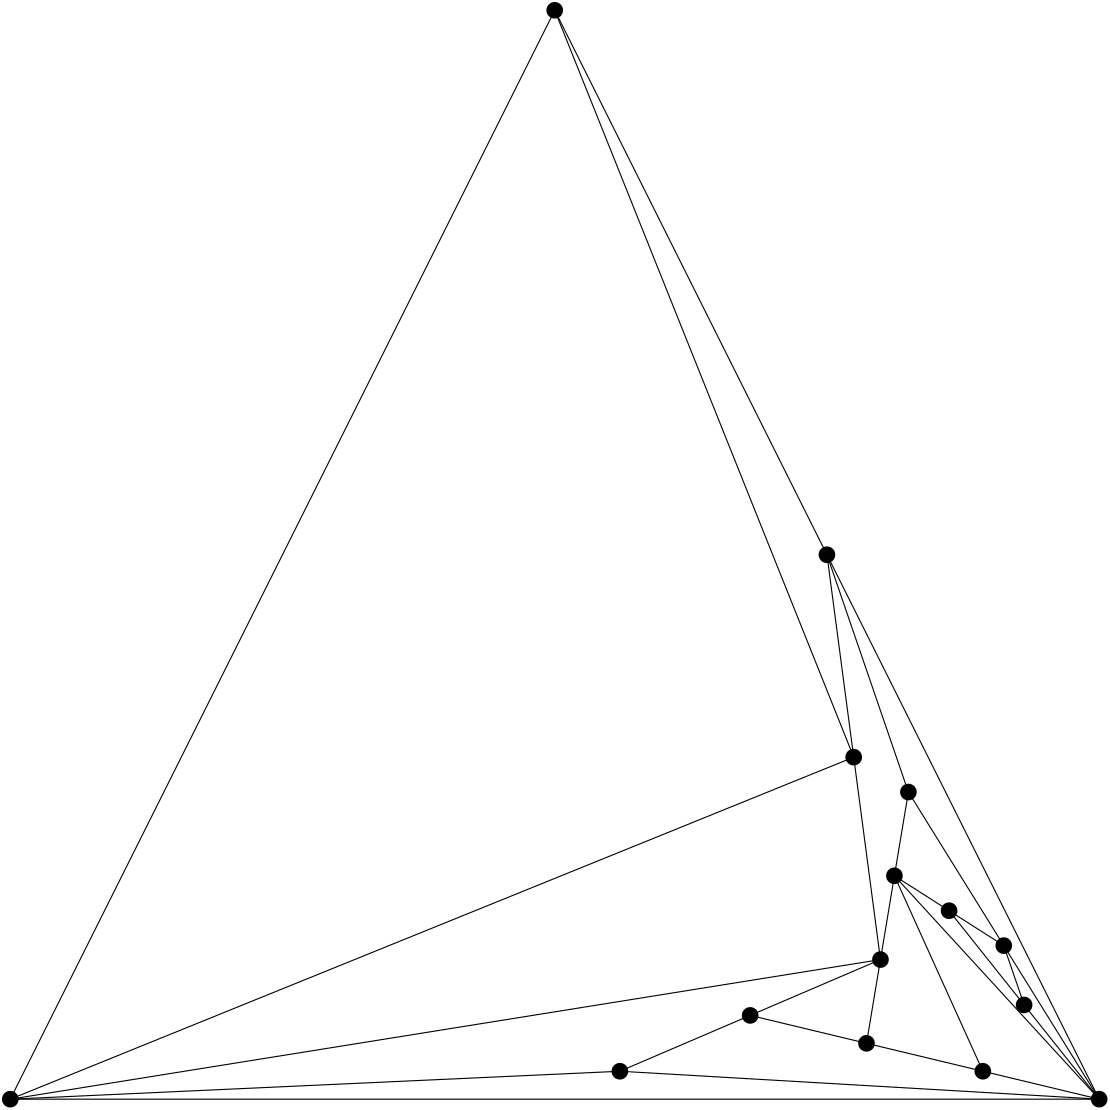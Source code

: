<?xml version="1.0"?>
			<!DOCTYPE ipe SYSTEM "ipe.dtd">
			<ipe version="70005" creator="Ipe 7.1.4">
			<info created="D:20150825115823" modified="D:20150825115852"/>
					<ipestyle name="basic">
		<symbol name="arrow/arc(spx)">
		<path stroke="sym-stroke" fill="sym-stroke" pen="sym-pen">
		0 0 m
		-1 0.333 l
		-1 -0.333 l
		h
		</path>
		</symbol>
		<symbol name="arrow/farc(spx)">
		<path stroke="sym-stroke" fill="white" pen="sym-pen">
		0 0 m
		-1 0.333 l
		-1 -0.333 l
		h
		</path>
		</symbol>
		<symbol name="mark/circle(sx)" transformations="translations">
		<path fill="sym-stroke">
		0.6 0 0 0.6 0 0 e
		0.4 0 0 0.4 0 0 e
		</path>
		</symbol>
		<symbol name="mark/disk(sx)" transformations="translations">
		<path fill="sym-stroke">
		0.6 0 0 0.6 0 0 e
		</path>
		</symbol>
		<symbol name="mark/fdisk(sfx)" transformations="translations">
		<group>
		<path fill="sym-fill">
		0.5 0 0 0.5 0 0 e
		</path>
		<path fill="sym-stroke" fillrule="eofill">
		0.6 0 0 0.6 0 0 e
		0.4 0 0 0.4 0 0 e
		</path>
		</group>
		</symbol>
		<symbol name="mark/box(sx)" transformations="translations">
		<path fill="sym-stroke" fillrule="eofill">
		-0.6 -0.6 m
		0.6 -0.6 l
		0.6 0.6 l
		-0.6 0.6 l
		h
		-0.4 -0.4 m
		0.4 -0.4 l
		0.4 0.4 l
		-0.4 0.4 l
		h
		</path>
		</symbol>
		<symbol name="mark/square(sx)" transformations="translations">
		<path fill="sym-stroke">
		-0.6 -0.6 m
		0.6 -0.6 l
		0.6 0.6 l
		-0.6 0.6 l
		h
		</path>
		</symbol>
		<symbol name="mark/fsquare(sfx)" transformations="translations">
		<group>
		<path fill="sym-fill">
		-0.5 -0.5 m
		0.5 -0.5 l
		0.5 0.5 l
		-0.5 0.5 l
		h
		</path>
		<path fill="sym-stroke" fillrule="eofill">
		-0.6 -0.6 m
		0.6 -0.6 l
		0.6 0.6 l
		-0.6 0.6 l
		h
		-0.4 -0.4 m
		0.4 -0.4 l
		0.4 0.4 l
		-0.4 0.4 l
		h
		</path>
		</group>
		</symbol>
		<symbol name="mark/cross(sx)" transformations="translations">
		<group>
		<path fill="sym-stroke">
		-0.43 -0.57 m
		0.57 0.43 l
		0.43 0.57 l
		-0.57 -0.43 l
		h
		</path>
		<path fill="sym-stroke">
		-0.43 0.57 m
		0.57 -0.43 l
		0.43 -0.57 l
		-0.57 0.43 l
		h
		</path>
		</group>
		</symbol>
		<symbol name="arrow/fnormal(spx)">
		<path stroke="sym-stroke" fill="white" pen="sym-pen">
		0 0 m
		-1 0.333 l
		-1 -0.333 l
		h
		</path>
		</symbol>
		<symbol name="arrow/pointed(spx)">
		<path stroke="sym-stroke" fill="sym-stroke" pen="sym-pen">
		0 0 m
		-1 0.333 l
		-0.8 0 l
		-1 -0.333 l
		h
		</path>
		</symbol>
		<symbol name="arrow/fpointed(spx)">
		<path stroke="sym-stroke" fill="white" pen="sym-pen">
		0 0 m
		-1 0.333 l
		-0.8 0 l
		-1 -0.333 l
		h
		</path>
		</symbol>
		<symbol name="arrow/linear(spx)">
		<path stroke="sym-stroke" pen="sym-pen">
		-1 0.333 m
		0 0 l
		-1 -0.333 l
		</path>
		</symbol>
		<symbol name="arrow/fdouble(spx)">
		<path stroke="sym-stroke" fill="white" pen="sym-pen">
		0 0 m
		-1 0.333 l
		-1 -0.333 l
		h
		-1 0 m
		-2 0.333 l
		-2 -0.333 l
		h
		</path>
		</symbol>
		<symbol name="arrow/double(spx)">
		<path stroke="sym-stroke" fill="sym-stroke" pen="sym-pen">
		0 0 m
		-1 0.333 l
		-1 -0.333 l
		h
		-1 0 m
		-2 0.333 l
		-2 -0.333 l
		h
		</path>
		</symbol>
		<pen name="heavier" value="0.8"/>
		<pen name="fat" value="1.2"/>
		<pen name="ultrafat" value="2"/>
		<symbolsize name="large" value="5"/>
		<symbolsize name="small" value="2"/>
		<symbolsize name="tiny" value="1.1"/>
		<arrowsize name="large" value="10"/>
		<arrowsize name="small" value="5"/>
		<arrowsize name="tiny" value="3"/>
		<color name="red" value="1 0 0"/>
		<color name="green" value="0 1 0"/>
		<color name="blue" value="0 0 1"/>
		<color name="yellow" value="1 1 0"/>
		<color name="orange" value="1 0.647 0"/>
		<color name="gold" value="1 0.843 0"/>
		<color name="purple" value="0.627 0.125 0.941"/>
		<color name="gray" value="0.745"/>
		<color name="brown" value="0.647 0.165 0.165"/>
		<color name="navy" value="0 0 0.502"/>
		<color name="pink" value="1 0.753 0.796"/>
		<color name="seagreen" value="0.18 0.545 0.341"/>
		<color name="turquoise" value="0.251 0.878 0.816"/>
		<color name="violet" value="0.933 0.51 0.933"/>
		<color name="darkblue" value="0 0 0.545"/>
		<color name="darkcyan" value="0 0.545 0.545"/>
		<color name="darkgray" value="0.663"/>
		<color name="darkgreen" value="0 0.392 0"/>
		<color name="darkmagenta" value="0.545 0 0.545"/>
		<color name="darkorange" value="1 0.549 0"/>
		<color name="darkred" value="0.545 0 0"/>
		<color name="lightblue" value="0.678 0.847 0.902"/>
		<color name="lightcyan" value="0.878 1 1"/>
		<color name="lightgray" value="0.827"/>
		<color name="lightgreen" value="0.565 0.933 0.565"/>
		<color name="lightyellow" value="1 1 0.878"/>
		<dashstyle name="dashed" value="[4] 0"/>
		<dashstyle name="dotted" value="[1 3] 0"/>
		<dashstyle name="dash dotted" value="[4 2 1 2] 0"/>
		<dashstyle name="dash dot dotted" value="[4 2 1 2 1 2] 0"/>
		<textsize name="large" value="\large"/>
		<textsize name="Large" value="\Large"/>
		<textsize name="LARGE" value="\LARGE"/>
		<textsize name="huge" value="\huge"/>
		<textsize name="Huge" value="\Huge"/>
		<textsize name="small" value="\small"/>
		<textsize name="footnote" value="\footnotesize"/>
		<textsize name="tiny" value="\tiny"/>
		<textstyle name="center" begin="\begin{center}" end="\end{center}"/>
		<textstyle name="itemize" begin="\begin{itemize}" end="\end{itemize}"/>
		<textstyle name="item" begin="\begin{itemize}\item{}" end="\end{itemize}"/>
		<gridsize name="4 pts" value="4"/>
		<gridsize name="8 pts (~3 mm)" value="8"/>
		<gridsize name="16 pts (~6 mm)" value="16"/>
		<gridsize name="32 pts (~12 mm)" value="32"/>
		<gridsize name="10 pts (~3.5 mm)" value="10"/>
		<gridsize name="20 pts (~7 mm)" value="20"/>
		<gridsize name="14 pts (~5 mm)" value="14"/>
		<gridsize name="28 pts (~10 mm)" value="28"/>
		<gridsize name="56 pts (~20 mm)" value="56"/>
		<anglesize name="90 deg" value="90"/>
		<anglesize name="60 deg" value="60"/>
		<anglesize name="45 deg" value="45"/>
		<anglesize name="30 deg" value="30"/>
		<anglesize name="22.5 deg" value="22.5"/>
		<tiling name="falling" angle="-60" step="4" width="1"/>
		<tiling name="rising" angle="30" step="4" width="1"/>
		</ipestyle>
<page>
			<layer name="alpha"/>
			<layer name="beta"/>
			<view layers="alpha beta" active="alpha"/>
<path layer="beta" stroke="black">
319.452991452991 110.051282051282 m
492.000000000000 100.000000000000 l
</path>
<path layer="beta" stroke="black">
319.452991452991 110.051282051282 m
100.000000000000 100.000000000000 l
</path>
<path layer="beta" stroke="black">
319.452991452991 110.051282051282 m
366.358974358974 130.153846153846 l
</path>
<path layer="beta" stroke="black">
413.264957264957 150.256410256410 m
100.000000000000 100.000000000000 l
</path>
<path layer="beta" stroke="black">
413.264957264957 150.256410256410 m
403.632478632478 223.128205128205 l
</path>
<path layer="beta" stroke="black">
413.264957264957 150.256410256410 m
366.358974358974 130.153846153846 l
</path>
<path layer="beta" stroke="black">
413.264957264957 150.256410256410 m
418.290598290598 180.410256410257 l
</path>
<path layer="beta" stroke="black">
413.264957264957 150.256410256410 m
408.239316239316 120.102564102564 l
</path>
<path layer="beta" stroke="black">
492.000000000000 100.000000000000 m
100.000000000000 100.000000000000 l
</path>
<path layer="beta" stroke="black">
492.000000000000 100.000000000000 m
394.000000000000 296.000000000000 l
</path>
<path layer="beta" stroke="black">
492.000000000000 100.000000000000 m
418.290598290598 180.410256410257 l
</path>
<path layer="beta" stroke="black">
492.000000000000 100.000000000000 m
450.119658119658 110.051282051282 l
</path>
<path layer="beta" stroke="black">
492.000000000000 100.000000000000 m
464.987179487179 133.923076923077 l
</path>
<path layer="beta" stroke="black">
492.000000000000 100.000000000000 m
457.658119658120 155.282051282051 l
</path>
<path layer="beta" stroke="black">
100.000000000000 100.000000000000 m
403.632478632478 223.128205128205 l
</path>
<path layer="beta" stroke="black">
100.000000000000 100.000000000000 m
296.000000000000 492.000000000000 l
</path>
<path layer="beta" stroke="black">
403.632478632478 223.128205128205 m
296.000000000000 492.000000000000 l
</path>
<path layer="beta" stroke="black">
403.632478632478 223.128205128205 m
394.000000000000 296.000000000000 l
</path>
<path layer="beta" stroke="black">
296.000000000000 492.000000000000 m
394.000000000000 296.000000000000 l
</path>
<path layer="beta" stroke="black">
366.358974358974 130.153846153846 m
408.239316239316 120.102564102564 l
</path>
<path layer="beta" stroke="black">
394.000000000000 296.000000000000 m
423.316239316239 210.564102564103 l
</path>
<path layer="beta" stroke="black">
418.290598290598 180.410256410257 m
450.119658119658 110.051282051282 l
</path>
<path layer="beta" stroke="black">
418.290598290598 180.410256410257 m
437.974358974359 167.846153846154 l
</path>
<path layer="beta" stroke="black">
418.290598290598 180.410256410257 m
423.316239316239 210.564102564103 l
</path>
<path layer="beta" stroke="black">
450.119658119658 110.051282051282 m
408.239316239316 120.102564102564 l
</path>
<path layer="beta" stroke="black">
464.987179487179 133.923076923077 m
457.658119658120 155.282051282051 l
</path>
<path layer="beta" stroke="black">
464.987179487179 133.923076923077 m
437.974358974359 167.846153846154 l
</path>
<path layer="beta" stroke="black">
457.658119658120 155.282051282051 m
437.974358974359 167.846153846154 l
</path>
<path layer="beta" stroke="black">
457.658119658120 155.282051282051 m
423.316239316239 210.564102564103 l
</path>
<use layer="alpha" name="mark/disk(sx)" pos="319.452991452991 110.051282051282" size="large" stroke="black"/>
<use layer="alpha" name="mark/disk(sx)" pos="413.264957264957 150.256410256410" size="large" stroke="black"/>
<use layer="alpha" name="mark/disk(sx)" pos="492.000000000000 100.000000000000" size="large" stroke="black"/>
<use layer="alpha" name="mark/disk(sx)" pos="100.000000000000 100.000000000000" size="large" stroke="black"/>
<use layer="alpha" name="mark/disk(sx)" pos="403.632478632478 223.128205128205" size="large" stroke="black"/>
<use layer="alpha" name="mark/disk(sx)" pos="296.000000000000 492.000000000000" size="large" stroke="black"/>
<use layer="alpha" name="mark/disk(sx)" pos="366.358974358974 130.153846153846" size="large" stroke="black"/>
<use layer="alpha" name="mark/disk(sx)" pos="394.000000000000 296.000000000000" size="large" stroke="black"/>
<use layer="alpha" name="mark/disk(sx)" pos="418.290598290598 180.410256410257" size="large" stroke="black"/>
<use layer="alpha" name="mark/disk(sx)" pos="450.119658119658 110.051282051282" size="large" stroke="black"/>
<use layer="alpha" name="mark/disk(sx)" pos="464.987179487179 133.923076923077" size="large" stroke="black"/>
<use layer="alpha" name="mark/disk(sx)" pos="457.658119658120 155.282051282051" size="large" stroke="black"/>
<use layer="alpha" name="mark/disk(sx)" pos="408.239316239316 120.102564102564" size="large" stroke="black"/>
<use layer="alpha" name="mark/disk(sx)" pos="437.974358974359 167.846153846154" size="large" stroke="black"/>
<use layer="alpha" name="mark/disk(sx)" pos="423.316239316239 210.564102564103" size="large" stroke="black"/>
</page>
</ipe>